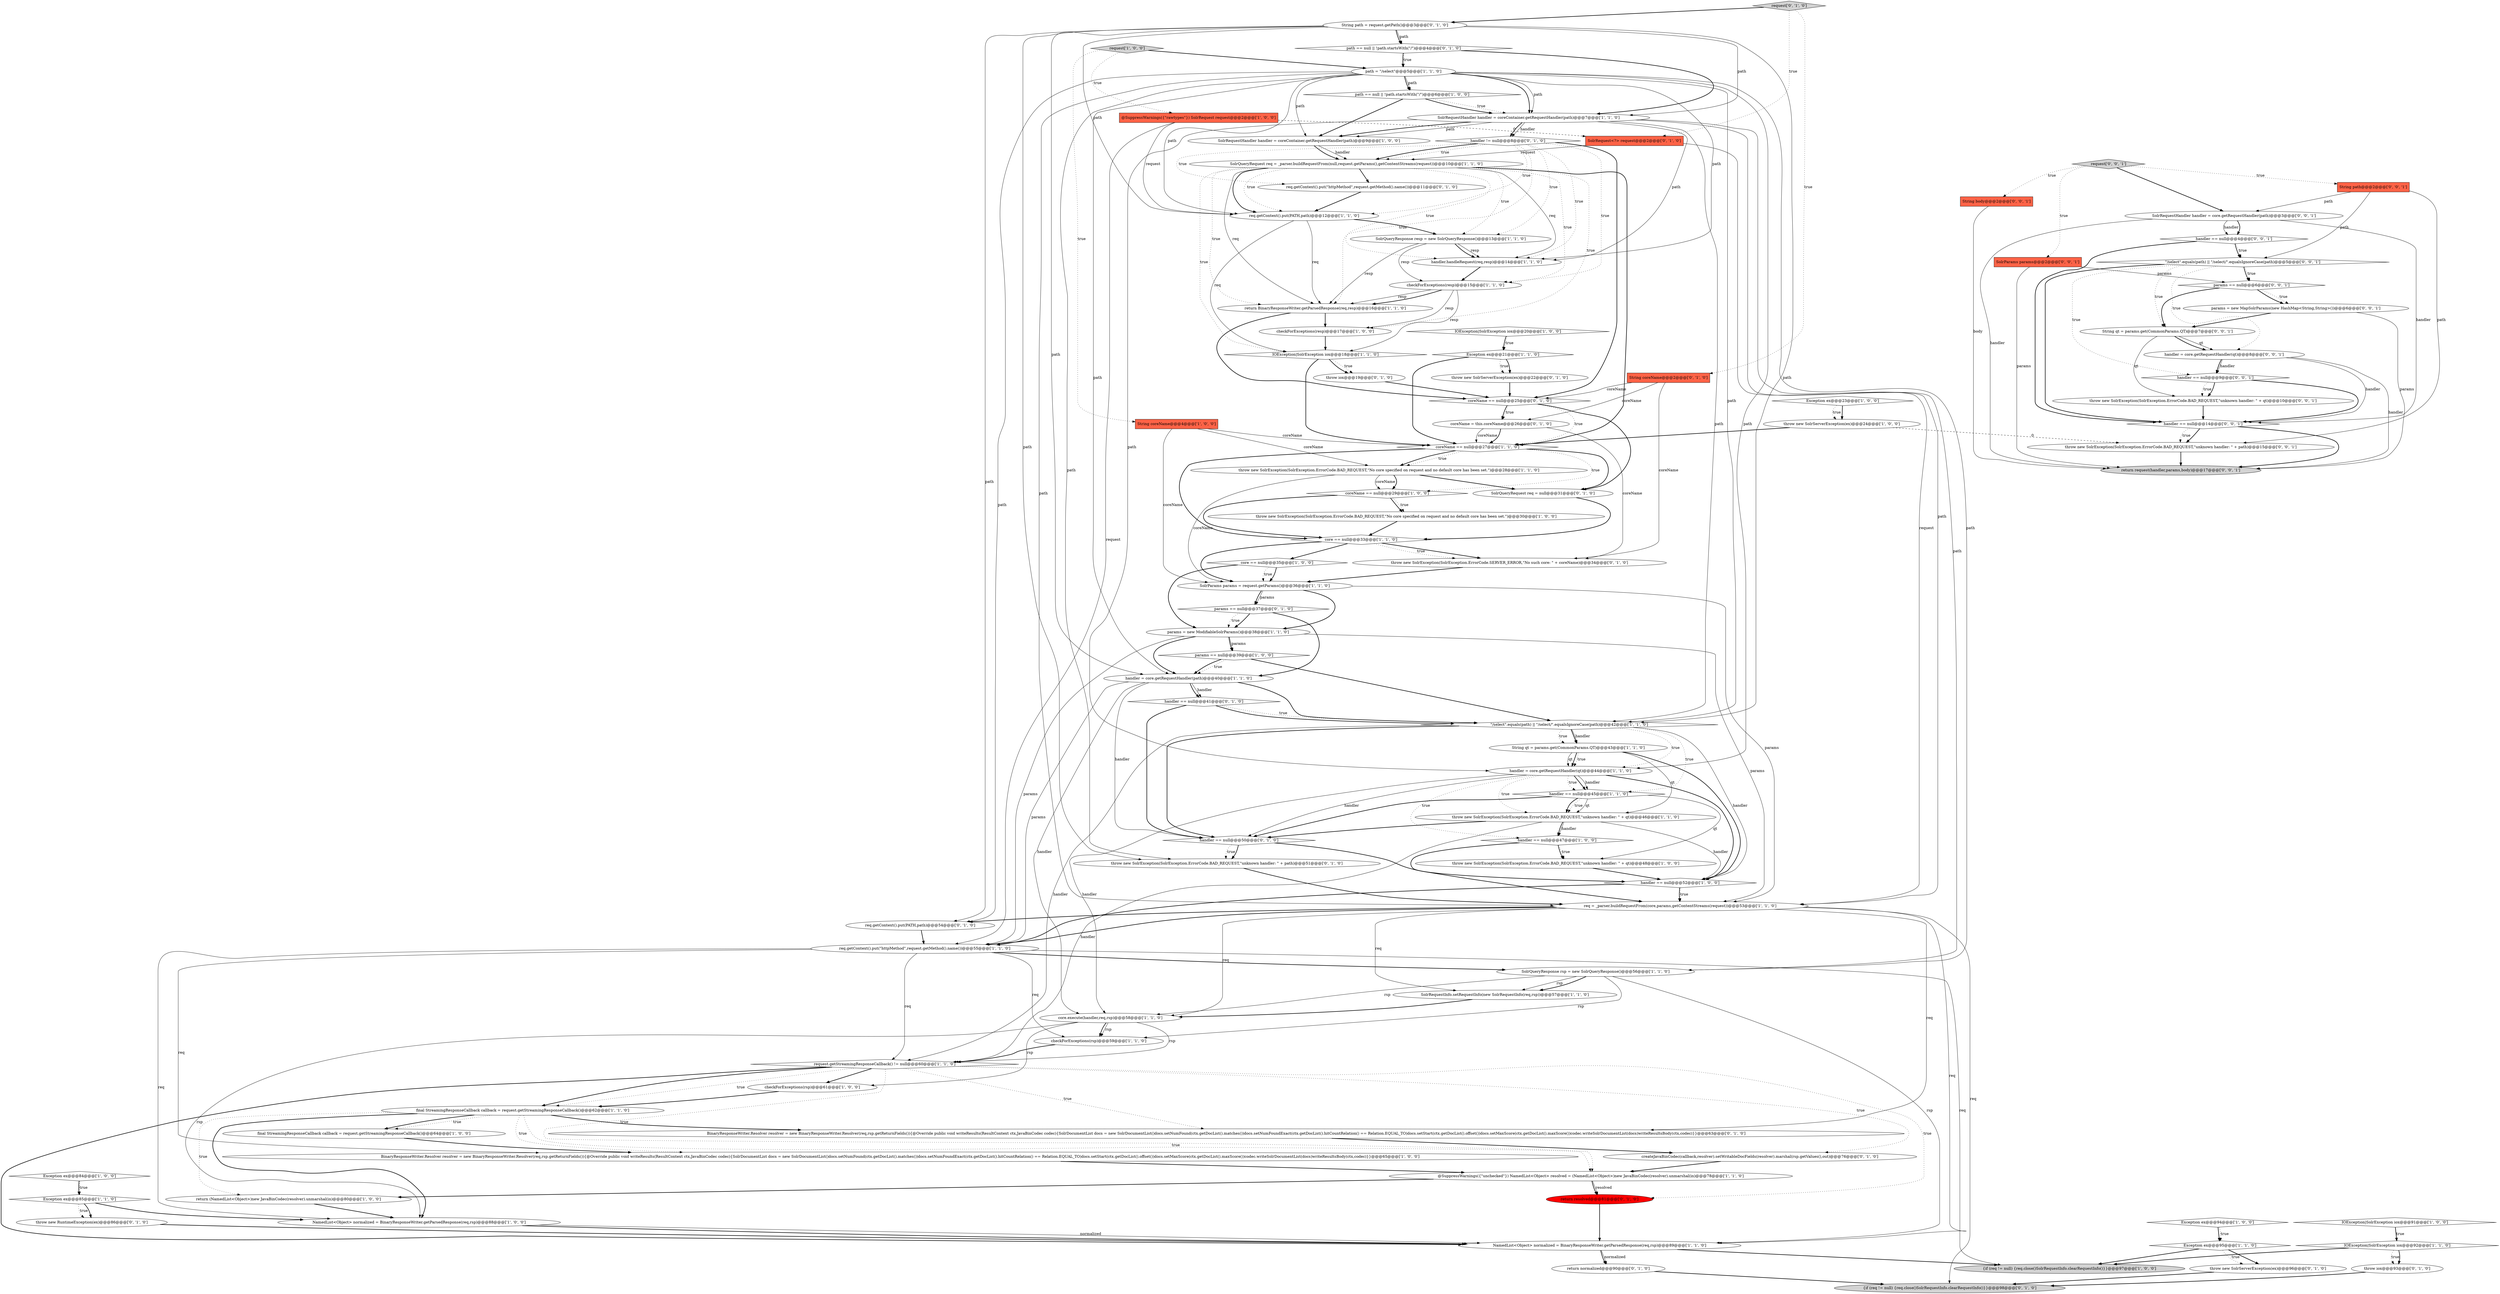 digraph {
54 [style = filled, label = "core == null@@@35@@@['1', '0', '0']", fillcolor = white, shape = diamond image = "AAA0AAABBB1BBB"];
53 [style = filled, label = "{if (req != null) {req.close()SolrRequestInfo.clearRequestInfo()}}@@@97@@@['1', '0', '0']", fillcolor = lightgray, shape = ellipse image = "AAA0AAABBB1BBB"];
40 [style = filled, label = "NamedList<Object> normalized = BinaryResponseWriter.getParsedResponse(req,rsp)@@@88@@@['1', '0', '0']", fillcolor = white, shape = ellipse image = "AAA0AAABBB1BBB"];
33 [style = filled, label = "core.execute(handler,req,rsp)@@@58@@@['1', '1', '0']", fillcolor = white, shape = ellipse image = "AAA0AAABBB1BBB"];
80 [style = filled, label = "throw iox@@@93@@@['0', '1', '0']", fillcolor = white, shape = ellipse image = "AAA0AAABBB2BBB"];
74 [style = filled, label = "SolrRequest<?> request@@@2@@@['0', '1', '0']", fillcolor = tomato, shape = box image = "AAA1AAABBB2BBB"];
49 [style = filled, label = "checkForExceptions(rsp)@@@59@@@['1', '1', '0']", fillcolor = white, shape = ellipse image = "AAA0AAABBB1BBB"];
37 [style = filled, label = "NamedList<Object> normalized = BinaryResponseWriter.getParsedResponse(req,rsp)@@@89@@@['1', '1', '0']", fillcolor = white, shape = ellipse image = "AAA0AAABBB1BBB"];
16 [style = filled, label = "final StreamingResponseCallback callback = request.getStreamingResponseCallback()@@@64@@@['1', '0', '0']", fillcolor = white, shape = ellipse image = "AAA0AAABBB1BBB"];
83 [style = filled, label = "throw new SolrException(SolrException.ErrorCode.BAD_REQUEST,\"unknown handler: \" + path)@@@51@@@['0', '1', '0']", fillcolor = white, shape = ellipse image = "AAA0AAABBB2BBB"];
25 [style = filled, label = "\"/select\".equals(path) || \"/select/\".equalsIgnoreCase(path)@@@42@@@['1', '1', '0']", fillcolor = white, shape = diamond image = "AAA0AAABBB1BBB"];
17 [style = filled, label = "SolrParams params = request.getParams()@@@36@@@['1', '1', '0']", fillcolor = white, shape = ellipse image = "AAA0AAABBB1BBB"];
34 [style = filled, label = "request.getStreamingResponseCallback() != null@@@60@@@['1', '1', '0']", fillcolor = white, shape = diamond image = "AAA0AAABBB1BBB"];
15 [style = filled, label = "return BinaryResponseWriter.getParsedResponse(req,resp)@@@16@@@['1', '1', '0']", fillcolor = white, shape = ellipse image = "AAA0AAABBB1BBB"];
8 [style = filled, label = "@SuppressWarnings({\"rawtypes\"}) SolrRequest request@@@2@@@['1', '0', '0']", fillcolor = tomato, shape = box image = "AAA1AAABBB1BBB"];
57 [style = filled, label = "SolrQueryRequest req = _parser.buildRequestFrom(null,request.getParams(),getContentStreams(request))@@@10@@@['1', '1', '0']", fillcolor = white, shape = ellipse image = "AAA0AAABBB1BBB"];
3 [style = filled, label = "Exception ex@@@94@@@['1', '0', '0']", fillcolor = white, shape = diamond image = "AAA0AAABBB1BBB"];
32 [style = filled, label = "Exception ex@@@21@@@['1', '1', '0']", fillcolor = white, shape = diamond image = "AAA0AAABBB1BBB"];
67 [style = filled, label = "req.getContext().put(PATH,path)@@@54@@@['0', '1', '0']", fillcolor = white, shape = ellipse image = "AAA0AAABBB2BBB"];
36 [style = filled, label = "SolrRequestHandler handler = coreContainer.getRequestHandler(path)@@@9@@@['1', '0', '0']", fillcolor = white, shape = ellipse image = "AAA0AAABBB1BBB"];
66 [style = filled, label = "request['0', '1', '0']", fillcolor = lightgray, shape = diamond image = "AAA0AAABBB2BBB"];
88 [style = filled, label = "String path@@@2@@@['0', '0', '1']", fillcolor = tomato, shape = box image = "AAA0AAABBB3BBB"];
58 [style = filled, label = "handler = core.getRequestHandler(path)@@@40@@@['1', '1', '0']", fillcolor = white, shape = ellipse image = "AAA0AAABBB1BBB"];
76 [style = filled, label = "throw new SolrServerException(ex)@@@22@@@['0', '1', '0']", fillcolor = white, shape = ellipse image = "AAA0AAABBB2BBB"];
4 [style = filled, label = "request['1', '0', '0']", fillcolor = lightgray, shape = diamond image = "AAA0AAABBB1BBB"];
87 [style = filled, label = "throw new SolrException(SolrException.ErrorCode.BAD_REQUEST,\"unknown handler: \" + path)@@@15@@@['0', '0', '1']", fillcolor = white, shape = ellipse image = "AAA0AAABBB3BBB"];
29 [style = filled, label = "path == null || !path.startsWith(\"/\")@@@6@@@['1', '0', '0']", fillcolor = white, shape = diamond image = "AAA0AAABBB1BBB"];
52 [style = filled, label = "coreName == null@@@29@@@['1', '0', '0']", fillcolor = white, shape = diamond image = "AAA0AAABBB1BBB"];
30 [style = filled, label = "throw new SolrException(SolrException.ErrorCode.BAD_REQUEST,\"No core specified on request and no default core has been set.\")@@@28@@@['1', '1', '0']", fillcolor = white, shape = ellipse image = "AAA0AAABBB1BBB"];
72 [style = filled, label = "String coreName@@@2@@@['0', '1', '0']", fillcolor = tomato, shape = box image = "AAA0AAABBB2BBB"];
77 [style = filled, label = "throw new SolrException(SolrException.ErrorCode.SERVER_ERROR,\"No such core: \" + coreName)@@@34@@@['0', '1', '0']", fillcolor = white, shape = ellipse image = "AAA0AAABBB2BBB"];
94 [style = filled, label = "throw new SolrException(SolrException.ErrorCode.BAD_REQUEST,\"unknown handler: \" + qt)@@@10@@@['0', '0', '1']", fillcolor = white, shape = ellipse image = "AAA0AAABBB3BBB"];
50 [style = filled, label = "coreName == null@@@27@@@['1', '1', '0']", fillcolor = white, shape = diamond image = "AAA0AAABBB1BBB"];
27 [style = filled, label = "Exception ex@@@85@@@['1', '1', '0']", fillcolor = white, shape = diamond image = "AAA0AAABBB1BBB"];
61 [style = filled, label = "BinaryResponseWriter.Resolver resolver = new BinaryResponseWriter.Resolver(req,rsp.getReturnFields()){@Override public void writeResults(ResultContext ctx,JavaBinCodec codec){SolrDocumentList docs = new SolrDocumentList()docs.setNumFound(ctx.getDocList().matches())docs.setNumFoundExact(ctx.getDocList().hitCountRelation() == Relation.EQUAL_TO)docs.setStart(ctx.getDocList().offset())docs.setMaxScore(ctx.getDocList().maxScore())codec.writeSolrDocumentList(docs)writeResultsBody(ctx,codec)}}@@@63@@@['0', '1', '0']", fillcolor = white, shape = ellipse image = "AAA0AAABBB2BBB"];
0 [style = filled, label = "@SuppressWarnings({\"unchecked\"}) NamedList<Object> resolved = (NamedList<Object>)new JavaBinCodec(resolver).unmarshal(in)@@@78@@@['1', '1', '0']", fillcolor = white, shape = ellipse image = "AAA0AAABBB1BBB"];
11 [style = filled, label = "IOException|SolrException iox@@@91@@@['1', '0', '0']", fillcolor = white, shape = diamond image = "AAA0AAABBB1BBB"];
12 [style = filled, label = "handler == null@@@52@@@['1', '0', '0']", fillcolor = white, shape = diamond image = "AAA0AAABBB1BBB"];
45 [style = filled, label = "req.getContext().put(\"httpMethod\",request.getMethod().name())@@@55@@@['1', '1', '0']", fillcolor = white, shape = ellipse image = "AAA0AAABBB1BBB"];
10 [style = filled, label = "final StreamingResponseCallback callback = request.getStreamingResponseCallback()@@@62@@@['1', '1', '0']", fillcolor = white, shape = ellipse image = "AAA0AAABBB1BBB"];
93 [style = filled, label = "handler = core.getRequestHandler(qt)@@@8@@@['0', '0', '1']", fillcolor = white, shape = ellipse image = "AAA0AAABBB3BBB"];
81 [style = filled, label = "handler != null@@@8@@@['0', '1', '0']", fillcolor = white, shape = diamond image = "AAA0AAABBB2BBB"];
97 [style = filled, label = "\"/select\".equals(path) || \"/select/\".equalsIgnoreCase(path)@@@5@@@['0', '0', '1']", fillcolor = white, shape = diamond image = "AAA0AAABBB3BBB"];
21 [style = filled, label = "Exception ex@@@84@@@['1', '0', '0']", fillcolor = white, shape = diamond image = "AAA0AAABBB1BBB"];
22 [style = filled, label = "IOException|SolrException iox@@@18@@@['1', '1', '0']", fillcolor = white, shape = diamond image = "AAA0AAABBB1BBB"];
63 [style = filled, label = "String path = request.getPath()@@@3@@@['0', '1', '0']", fillcolor = white, shape = ellipse image = "AAA0AAABBB2BBB"];
38 [style = filled, label = "params = new ModifiableSolrParams()@@@38@@@['1', '1', '0']", fillcolor = white, shape = ellipse image = "AAA0AAABBB1BBB"];
60 [style = filled, label = "createJavaBinCodec(callback,resolver).setWritableDocFields(resolver).marshal(rsp.getValues(),out)@@@76@@@['0', '1', '0']", fillcolor = white, shape = ellipse image = "AAA0AAABBB2BBB"];
6 [style = filled, label = "throw new SolrServerException(ex)@@@24@@@['1', '0', '0']", fillcolor = white, shape = ellipse image = "AAA0AAABBB1BBB"];
2 [style = filled, label = "core == null@@@33@@@['1', '1', '0']", fillcolor = white, shape = diamond image = "AAA0AAABBB1BBB"];
90 [style = filled, label = "params == null@@@6@@@['0', '0', '1']", fillcolor = white, shape = diamond image = "AAA0AAABBB3BBB"];
48 [style = filled, label = "handler == null@@@47@@@['1', '0', '0']", fillcolor = white, shape = diamond image = "AAA0AAABBB1BBB"];
13 [style = filled, label = "return (NamedList<Object>)new JavaBinCodec(resolver).unmarshal(in)@@@80@@@['1', '0', '0']", fillcolor = white, shape = ellipse image = "AAA0AAABBB1BBB"];
64 [style = filled, label = "{if (req != null) {req.close()SolrRequestInfo.clearRequestInfo()}}@@@98@@@['0', '1', '0']", fillcolor = lightgray, shape = ellipse image = "AAA0AAABBB2BBB"];
70 [style = filled, label = "throw iox@@@19@@@['0', '1', '0']", fillcolor = white, shape = ellipse image = "AAA0AAABBB2BBB"];
75 [style = filled, label = "throw new RuntimeException(ex)@@@86@@@['0', '1', '0']", fillcolor = white, shape = ellipse image = "AAA0AAABBB2BBB"];
19 [style = filled, label = "String coreName@@@4@@@['1', '0', '0']", fillcolor = tomato, shape = box image = "AAA1AAABBB1BBB"];
43 [style = filled, label = "throw new SolrException(SolrException.ErrorCode.BAD_REQUEST,\"unknown handler: \" + qt)@@@46@@@['1', '1', '0']", fillcolor = white, shape = ellipse image = "AAA0AAABBB1BBB"];
82 [style = filled, label = "coreName = this.coreName@@@26@@@['0', '1', '0']", fillcolor = white, shape = ellipse image = "AAA0AAABBB2BBB"];
7 [style = filled, label = "throw new SolrException(SolrException.ErrorCode.BAD_REQUEST,\"No core specified on request and no default core has been set.\")@@@30@@@['1', '0', '0']", fillcolor = white, shape = ellipse image = "AAA0AAABBB1BBB"];
91 [style = filled, label = "return request(handler,params,body)@@@17@@@['0', '0', '1']", fillcolor = lightgray, shape = ellipse image = "AAA0AAABBB3BBB"];
26 [style = filled, label = "req.getContext().put(PATH,path)@@@12@@@['1', '1', '0']", fillcolor = white, shape = ellipse image = "AAA0AAABBB1BBB"];
95 [style = filled, label = "String qt = params.get(CommonParams.QT)@@@7@@@['0', '0', '1']", fillcolor = white, shape = ellipse image = "AAA0AAABBB3BBB"];
92 [style = filled, label = "handler == null@@@9@@@['0', '0', '1']", fillcolor = white, shape = diamond image = "AAA0AAABBB3BBB"];
68 [style = filled, label = "handler == null@@@50@@@['0', '1', '0']", fillcolor = white, shape = diamond image = "AAA0AAABBB2BBB"];
42 [style = filled, label = "params == null@@@39@@@['1', '0', '0']", fillcolor = white, shape = diamond image = "AAA0AAABBB1BBB"];
9 [style = filled, label = "handler = core.getRequestHandler(qt)@@@44@@@['1', '1', '0']", fillcolor = white, shape = ellipse image = "AAA0AAABBB1BBB"];
69 [style = filled, label = "throw new SolrServerException(ex)@@@96@@@['0', '1', '0']", fillcolor = white, shape = ellipse image = "AAA0AAABBB2BBB"];
5 [style = filled, label = "handler == null@@@45@@@['1', '1', '0']", fillcolor = white, shape = diamond image = "AAA0AAABBB1BBB"];
20 [style = filled, label = "String qt = params.get(CommonParams.QT)@@@43@@@['1', '1', '0']", fillcolor = white, shape = ellipse image = "AAA0AAABBB1BBB"];
96 [style = filled, label = "handler == null@@@14@@@['0', '0', '1']", fillcolor = white, shape = diamond image = "AAA0AAABBB3BBB"];
41 [style = filled, label = "SolrQueryResponse resp = new SolrQueryResponse()@@@13@@@['1', '1', '0']", fillcolor = white, shape = ellipse image = "AAA0AAABBB1BBB"];
71 [style = filled, label = "coreName == null@@@25@@@['0', '1', '0']", fillcolor = white, shape = diamond image = "AAA0AAABBB2BBB"];
86 [style = filled, label = "SolrParams params@@@2@@@['0', '0', '1']", fillcolor = tomato, shape = box image = "AAA0AAABBB3BBB"];
18 [style = filled, label = "checkForExceptions(resp)@@@17@@@['1', '0', '0']", fillcolor = white, shape = ellipse image = "AAA0AAABBB1BBB"];
99 [style = filled, label = "SolrRequestHandler handler = core.getRequestHandler(path)@@@3@@@['0', '0', '1']", fillcolor = white, shape = ellipse image = "AAA0AAABBB3BBB"];
28 [style = filled, label = "BinaryResponseWriter.Resolver resolver = new BinaryResponseWriter.Resolver(req,rsp.getReturnFields()){@Override public void writeResults(ResultContext ctx,JavaBinCodec codec){SolrDocumentList docs = new SolrDocumentList()docs.setNumFound(ctx.getDocList().matches())docs.setNumFoundExact(ctx.getDocList().hitCountRelation() == Relation.EQUAL_TO)docs.setStart(ctx.getDocList().offset())docs.setMaxScore(ctx.getDocList().maxScore())codec.writeSolrDocumentList(docs)writeResultsBody(ctx,codec)}}@@@65@@@['1', '0', '0']", fillcolor = white, shape = ellipse image = "AAA0AAABBB1BBB"];
51 [style = filled, label = "Exception ex@@@23@@@['1', '0', '0']", fillcolor = white, shape = diamond image = "AAA0AAABBB1BBB"];
100 [style = filled, label = "request['0', '0', '1']", fillcolor = lightgray, shape = diamond image = "AAA0AAABBB3BBB"];
79 [style = filled, label = "path == null || !path.startsWith(\"/\")@@@4@@@['0', '1', '0']", fillcolor = white, shape = diamond image = "AAA0AAABBB2BBB"];
59 [style = filled, label = "SolrQueryRequest req = null@@@31@@@['0', '1', '0']", fillcolor = white, shape = ellipse image = "AAA0AAABBB2BBB"];
24 [style = filled, label = "SolrRequestHandler handler = coreContainer.getRequestHandler(path)@@@7@@@['1', '1', '0']", fillcolor = white, shape = ellipse image = "AAA0AAABBB1BBB"];
73 [style = filled, label = "return normalized@@@90@@@['0', '1', '0']", fillcolor = white, shape = ellipse image = "AAA0AAABBB2BBB"];
1 [style = filled, label = "checkForExceptions(resp)@@@15@@@['1', '1', '0']", fillcolor = white, shape = ellipse image = "AAA0AAABBB1BBB"];
85 [style = filled, label = "handler == null@@@4@@@['0', '0', '1']", fillcolor = white, shape = diamond image = "AAA0AAABBB3BBB"];
39 [style = filled, label = "req = _parser.buildRequestFrom(core,params,getContentStreams(request))@@@53@@@['1', '1', '0']", fillcolor = white, shape = ellipse image = "AAA0AAABBB1BBB"];
89 [style = filled, label = "String body@@@2@@@['0', '0', '1']", fillcolor = tomato, shape = box image = "AAA0AAABBB3BBB"];
78 [style = filled, label = "return resolved@@@81@@@['0', '1', '0']", fillcolor = red, shape = ellipse image = "AAA1AAABBB2BBB"];
46 [style = filled, label = "path = \"/select\"@@@5@@@['1', '1', '0']", fillcolor = white, shape = ellipse image = "AAA0AAABBB1BBB"];
98 [style = filled, label = "params = new MapSolrParams(new HashMap<String,String>())@@@6@@@['0', '0', '1']", fillcolor = white, shape = ellipse image = "AAA0AAABBB3BBB"];
84 [style = filled, label = "params == null@@@37@@@['0', '1', '0']", fillcolor = white, shape = diamond image = "AAA0AAABBB2BBB"];
44 [style = filled, label = "throw new SolrException(SolrException.ErrorCode.BAD_REQUEST,\"unknown handler: \" + qt)@@@48@@@['1', '0', '0']", fillcolor = white, shape = ellipse image = "AAA0AAABBB1BBB"];
35 [style = filled, label = "checkForExceptions(rsp)@@@61@@@['1', '0', '0']", fillcolor = white, shape = ellipse image = "AAA0AAABBB1BBB"];
56 [style = filled, label = "SolrRequestInfo.setRequestInfo(new SolrRequestInfo(req,rsp))@@@57@@@['1', '1', '0']", fillcolor = white, shape = ellipse image = "AAA0AAABBB1BBB"];
65 [style = filled, label = "handler == null@@@41@@@['0', '1', '0']", fillcolor = white, shape = diamond image = "AAA0AAABBB2BBB"];
31 [style = filled, label = "Exception ex@@@95@@@['1', '1', '0']", fillcolor = white, shape = diamond image = "AAA0AAABBB1BBB"];
55 [style = filled, label = "handler.handleRequest(req,resp)@@@14@@@['1', '1', '0']", fillcolor = white, shape = ellipse image = "AAA0AAABBB1BBB"];
23 [style = filled, label = "IOException|SolrException iox@@@92@@@['1', '1', '0']", fillcolor = white, shape = diamond image = "AAA0AAABBB1BBB"];
14 [style = filled, label = "IOException|SolrException iox@@@20@@@['1', '0', '0']", fillcolor = white, shape = diamond image = "AAA0AAABBB1BBB"];
47 [style = filled, label = "SolrQueryResponse rsp = new SolrQueryResponse()@@@56@@@['1', '1', '0']", fillcolor = white, shape = ellipse image = "AAA0AAABBB1BBB"];
62 [style = filled, label = "req.getContext().put(\"httpMethod\",request.getMethod().name())@@@11@@@['0', '1', '0']", fillcolor = white, shape = ellipse image = "AAA0AAABBB2BBB"];
40->37 [style = solid, label="normalized"];
12->39 [style = dotted, label="true"];
14->32 [style = dotted, label="true"];
12->45 [style = bold, label=""];
50->30 [style = dotted, label="true"];
93->96 [style = solid, label="handler"];
0->13 [style = bold, label=""];
83->39 [style = bold, label=""];
41->1 [style = solid, label="resp"];
20->9 [style = bold, label=""];
57->62 [style = bold, label=""];
50->52 [style = dotted, label="true"];
46->83 [style = solid, label="path"];
39->64 [style = solid, label="req"];
30->52 [style = bold, label=""];
100->86 [style = dotted, label="true"];
95->93 [style = solid, label="qt"];
5->68 [style = bold, label=""];
5->44 [style = solid, label="qt"];
48->44 [style = dotted, label="true"];
81->62 [style = dotted, label="true"];
21->27 [style = dotted, label="true"];
50->2 [style = bold, label=""];
100->99 [style = bold, label=""];
76->71 [style = bold, label=""];
38->42 [style = bold, label=""];
77->17 [style = bold, label=""];
43->48 [style = solid, label="handler"];
47->56 [style = solid, label="rsp"];
88->99 [style = solid, label="path"];
96->87 [style = bold, label=""];
58->65 [style = solid, label="handler"];
57->22 [style = dotted, label="true"];
17->38 [style = bold, label=""];
28->0 [style = bold, label=""];
48->12 [style = bold, label=""];
37->53 [style = bold, label=""];
57->15 [style = dotted, label="true"];
46->25 [style = solid, label="path"];
93->92 [style = bold, label=""];
5->43 [style = dotted, label="true"];
17->39 [style = solid, label="params"];
18->22 [style = bold, label=""];
43->34 [style = solid, label="handler"];
70->71 [style = bold, label=""];
39->67 [style = bold, label=""];
5->43 [style = solid, label="qt"];
84->38 [style = bold, label=""];
66->72 [style = dotted, label="true"];
89->91 [style = solid, label="body"];
65->68 [style = bold, label=""];
24->81 [style = bold, label=""];
96->87 [style = dotted, label="true"];
8->74 [style = dashed, label="0"];
15->71 [style = bold, label=""];
9->5 [style = bold, label=""];
9->48 [style = dotted, label="true"];
35->10 [style = bold, label=""];
90->98 [style = bold, label=""];
57->41 [style = dotted, label="true"];
97->90 [style = dotted, label="true"];
97->95 [style = dotted, label="true"];
95->94 [style = solid, label="qt"];
79->46 [style = bold, label=""];
54->38 [style = bold, label=""];
10->16 [style = dotted, label="true"];
38->39 [style = solid, label="params"];
4->46 [style = bold, label=""];
40->37 [style = bold, label=""];
85->97 [style = dotted, label="true"];
27->75 [style = dotted, label="true"];
66->63 [style = bold, label=""];
29->36 [style = bold, label=""];
25->20 [style = solid, label="handler"];
31->69 [style = bold, label=""];
100->89 [style = dotted, label="true"];
60->0 [style = bold, label=""];
19->30 [style = solid, label="coreName"];
46->36 [style = solid, label="path"];
24->39 [style = solid, label="path"];
10->61 [style = bold, label=""];
68->39 [style = bold, label=""];
25->34 [style = solid, label="handler"];
68->83 [style = dotted, label="true"];
38->42 [style = solid, label="params"];
24->25 [style = solid, label="path"];
9->68 [style = solid, label="handler"];
0->78 [style = bold, label=""];
50->30 [style = bold, label=""];
46->24 [style = bold, label=""];
81->1 [style = dotted, label="true"];
23->80 [style = dotted, label="true"];
22->50 [style = bold, label=""];
54->17 [style = bold, label=""];
41->55 [style = solid, label="resp"];
69->64 [style = bold, label=""];
39->45 [style = bold, label=""];
68->83 [style = bold, label=""];
94->96 [style = bold, label=""];
13->40 [style = bold, label=""];
8->45 [style = solid, label="request"];
48->44 [style = bold, label=""];
82->50 [style = solid, label="coreName"];
22->70 [style = dotted, label="true"];
1->15 [style = solid, label="resp"];
88->97 [style = solid, label="path"];
44->12 [style = bold, label=""];
81->57 [style = dotted, label="true"];
46->55 [style = solid, label="path"];
37->73 [style = bold, label=""];
97->92 [style = dotted, label="true"];
42->58 [style = dotted, label="true"];
87->91 [style = bold, label=""];
25->5 [style = dotted, label="true"];
32->76 [style = dotted, label="true"];
39->37 [style = solid, label="req"];
58->25 [style = bold, label=""];
95->93 [style = bold, label=""];
63->83 [style = solid, label="path"];
7->2 [style = bold, label=""];
31->53 [style = bold, label=""];
81->57 [style = bold, label=""];
0->78 [style = solid, label="resolved"];
2->77 [style = bold, label=""];
84->58 [style = bold, label=""];
9->43 [style = dotted, label="true"];
17->84 [style = bold, label=""];
71->50 [style = dotted, label="true"];
25->20 [style = dotted, label="true"];
10->0 [style = dotted, label="true"];
73->64 [style = bold, label=""];
52->7 [style = bold, label=""];
63->26 [style = solid, label="path"];
47->49 [style = solid, label="rsp"];
34->35 [style = bold, label=""];
62->26 [style = bold, label=""];
56->33 [style = bold, label=""];
67->45 [style = bold, label=""];
41->15 [style = solid, label="resp"];
36->57 [style = bold, label=""];
33->49 [style = solid, label="rsp"];
99->96 [style = solid, label="handler"];
46->9 [style = solid, label="path"];
63->25 [style = solid, label="path"];
32->50 [style = bold, label=""];
2->17 [style = bold, label=""];
65->25 [style = bold, label=""];
80->64 [style = bold, label=""];
85->96 [style = bold, label=""];
82->77 [style = solid, label="coreName"];
9->5 [style = solid, label="handler"];
58->45 [style = solid, label="params"];
65->25 [style = dotted, label="true"];
92->96 [style = bold, label=""];
63->79 [style = bold, label=""];
58->68 [style = solid, label="handler"];
47->56 [style = bold, label=""];
21->27 [style = bold, label=""];
20->9 [style = dotted, label="true"];
10->28 [style = dotted, label="true"];
100->88 [style = dotted, label="true"];
42->25 [style = bold, label=""];
31->69 [style = dotted, label="true"];
25->12 [style = solid, label="handler"];
57->26 [style = bold, label=""];
46->67 [style = solid, label="path"];
23->80 [style = bold, label=""];
46->58 [style = solid, label="path"];
34->10 [style = dotted, label="true"];
85->97 [style = bold, label=""];
74->57 [style = solid, label="request"];
22->70 [style = bold, label=""];
51->6 [style = bold, label=""];
47->33 [style = solid, label="rsp"];
84->38 [style = dotted, label="true"];
79->24 [style = bold, label=""];
45->49 [style = solid, label="req"];
26->15 [style = solid, label="req"];
33->40 [style = solid, label="rsp"];
58->33 [style = solid, label="handler"];
34->0 [style = dotted, label="true"];
46->29 [style = bold, label=""];
52->7 [style = dotted, label="true"];
26->22 [style = solid, label="req"];
93->91 [style = solid, label="handler"];
34->61 [style = dotted, label="true"];
34->60 [style = dotted, label="true"];
93->92 [style = solid, label="handler"];
26->41 [style = bold, label=""];
25->20 [style = bold, label=""];
96->91 [style = bold, label=""];
2->77 [style = dotted, label="true"];
24->55 [style = solid, label="path"];
42->58 [style = bold, label=""];
46->26 [style = solid, label="path"];
30->52 [style = solid, label="coreName"];
10->16 [style = bold, label=""];
24->36 [style = solid, label="path"];
75->37 [style = bold, label=""];
97->96 [style = bold, label=""];
10->13 [style = dotted, label="true"];
71->59 [style = bold, label=""];
9->33 [style = solid, label="handler"];
25->68 [style = bold, label=""];
10->40 [style = bold, label=""];
27->75 [style = bold, label=""];
97->93 [style = dotted, label="true"];
20->43 [style = solid, label="qt"];
72->77 [style = solid, label="coreName"];
2->54 [style = bold, label=""];
37->73 [style = solid, label="normalized"];
9->12 [style = bold, label=""];
30->59 [style = bold, label=""];
12->39 [style = bold, label=""];
24->47 [style = solid, label="path"];
57->15 [style = solid, label="req"];
33->49 [style = bold, label=""];
14->32 [style = bold, label=""];
1->22 [style = solid, label="resp"];
47->37 [style = solid, label="rsp"];
97->90 [style = bold, label=""];
98->91 [style = solid, label="params"];
58->65 [style = bold, label=""];
29->24 [style = dotted, label="true"];
72->82 [style = solid, label="coreName"];
24->81 [style = solid, label="handler"];
86->91 [style = solid, label="params"];
38->45 [style = solid, label="params"];
46->39 [style = solid, label="path"];
82->50 [style = bold, label=""];
57->18 [style = dotted, label="true"];
72->71 [style = solid, label="coreName"];
51->6 [style = dotted, label="true"];
9->5 [style = dotted, label="true"];
46->29 [style = solid, label="path"];
4->19 [style = dotted, label="true"];
98->95 [style = bold, label=""];
81->15 [style = dotted, label="true"];
43->12 [style = solid, label="handler"];
61->60 [style = bold, label=""];
39->56 [style = solid, label="req"];
57->50 [style = bold, label=""];
74->39 [style = solid, label="request"];
41->55 [style = bold, label=""];
3->31 [style = bold, label=""];
90->98 [style = dotted, label="true"];
24->9 [style = solid, label="path"];
33->34 [style = solid, label="rsp"];
63->67 [style = solid, label="path"];
57->55 [style = solid, label="req"];
1->15 [style = bold, label=""];
43->48 [style = bold, label=""];
38->58 [style = bold, label=""];
32->76 [style = bold, label=""];
99->85 [style = bold, label=""];
39->61 [style = solid, label="req"];
99->85 [style = solid, label="handler"];
43->68 [style = bold, label=""];
78->37 [style = bold, label=""];
11->23 [style = dotted, label="true"];
4->8 [style = dotted, label="true"];
88->87 [style = solid, label="path"];
92->94 [style = dotted, label="true"];
8->26 [style = solid, label="request"];
52->2 [style = bold, label=""];
63->24 [style = solid, label="path"];
19->50 [style = solid, label="coreName"];
33->35 [style = solid, label="rsp"];
30->17 [style = solid, label="coreName"];
46->24 [style = solid, label="path"];
86->90 [style = solid, label="params"];
49->34 [style = bold, label=""];
15->18 [style = bold, label=""];
45->53 [style = solid, label="req"];
34->10 [style = bold, label=""];
79->46 [style = dotted, label="true"];
81->26 [style = dotted, label="true"];
81->55 [style = dotted, label="true"];
6->87 [style = dashed, label="0"];
5->43 [style = bold, label=""];
57->55 [style = dotted, label="true"];
17->84 [style = solid, label="params"];
71->82 [style = dotted, label="true"];
63->58 [style = solid, label="path"];
24->36 [style = bold, label=""];
25->9 [style = dotted, label="true"];
16->28 [style = bold, label=""];
71->82 [style = bold, label=""];
34->37 [style = bold, label=""];
54->17 [style = dotted, label="true"];
66->74 [style = dotted, label="true"];
45->40 [style = solid, label="req"];
45->34 [style = solid, label="req"];
55->1 [style = bold, label=""];
1->18 [style = solid, label="resp"];
6->50 [style = bold, label=""];
34->78 [style = dotted, label="true"];
45->28 [style = solid, label="req"];
39->33 [style = solid, label="req"];
20->12 [style = bold, label=""];
19->17 [style = solid, label="coreName"];
45->47 [style = bold, label=""];
46->47 [style = solid, label="path"];
59->2 [style = bold, label=""];
57->26 [style = dotted, label="true"];
3->31 [style = dotted, label="true"];
81->41 [style = dotted, label="true"];
63->79 [style = solid, label="path"];
23->53 [style = bold, label=""];
36->57 [style = solid, label="handler"];
27->40 [style = bold, label=""];
92->94 [style = bold, label=""];
20->9 [style = solid, label="qt"];
81->71 [style = bold, label=""];
57->1 [style = dotted, label="true"];
29->24 [style = bold, label=""];
99->91 [style = solid, label="handler"];
11->23 [style = bold, label=""];
90->95 [style = bold, label=""];
50->59 [style = bold, label=""];
}
